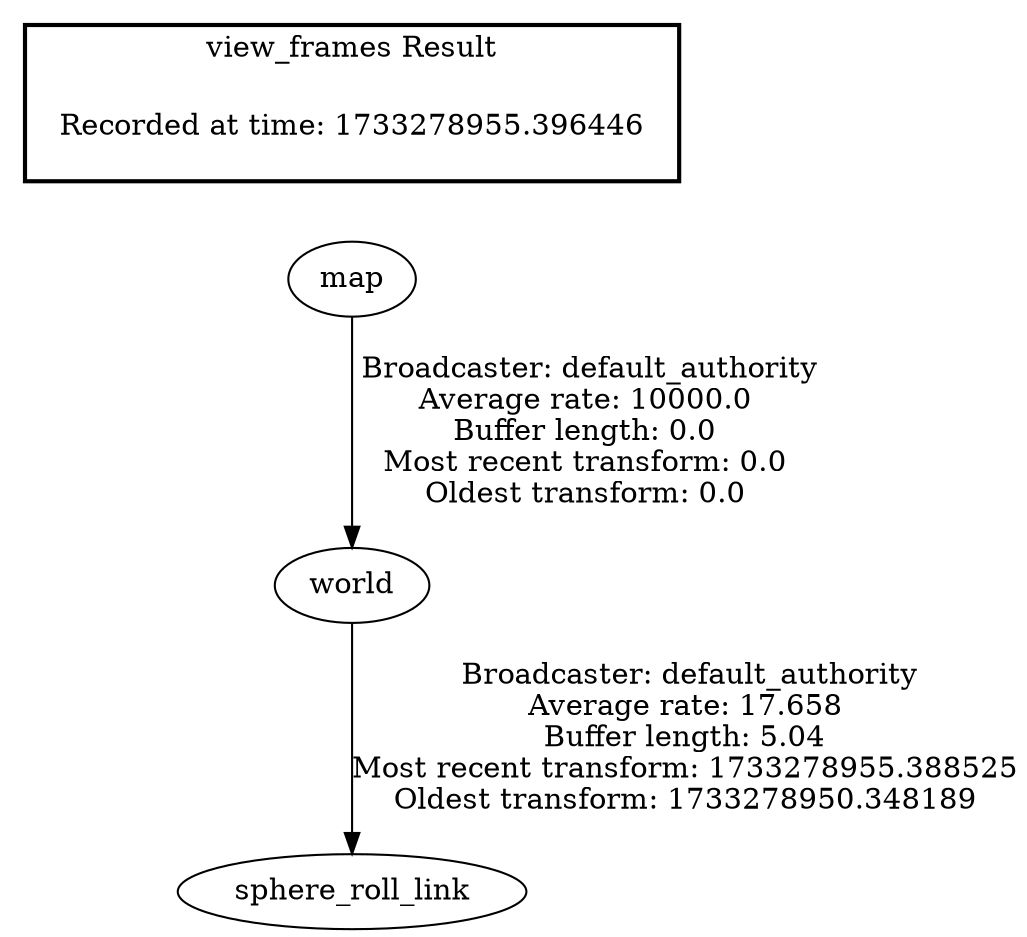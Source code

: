 digraph G {
"map" -> "world"[label=" Broadcaster: default_authority\nAverage rate: 10000.0\nBuffer length: 0.0\nMost recent transform: 0.0\nOldest transform: 0.0\n"];
"world" -> "sphere_roll_link"[label=" Broadcaster: default_authority\nAverage rate: 17.658\nBuffer length: 5.04\nMost recent transform: 1733278955.388525\nOldest transform: 1733278950.348189\n"];
edge [style=invis];
 subgraph cluster_legend { style=bold; color=black; label ="view_frames Result";
"Recorded at time: 1733278955.396446"[ shape=plaintext ] ;
}->"map";
}